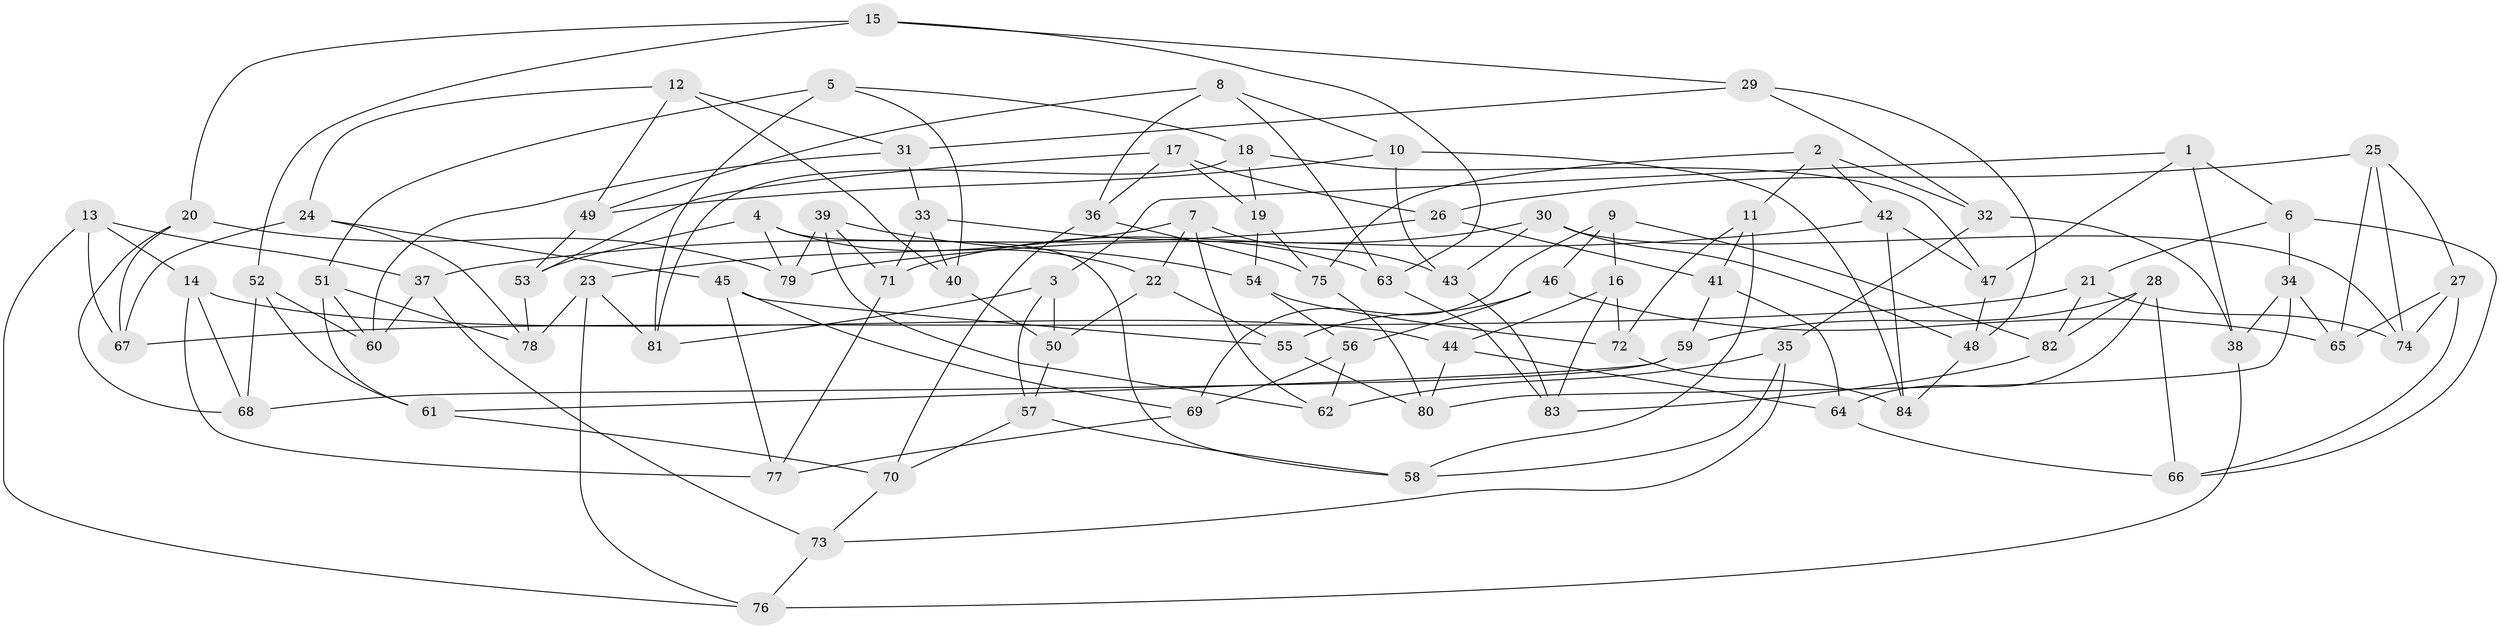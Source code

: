 // Generated by graph-tools (version 1.1) at 2025/50/03/09/25 03:50:45]
// undirected, 84 vertices, 168 edges
graph export_dot {
graph [start="1"]
  node [color=gray90,style=filled];
  1;
  2;
  3;
  4;
  5;
  6;
  7;
  8;
  9;
  10;
  11;
  12;
  13;
  14;
  15;
  16;
  17;
  18;
  19;
  20;
  21;
  22;
  23;
  24;
  25;
  26;
  27;
  28;
  29;
  30;
  31;
  32;
  33;
  34;
  35;
  36;
  37;
  38;
  39;
  40;
  41;
  42;
  43;
  44;
  45;
  46;
  47;
  48;
  49;
  50;
  51;
  52;
  53;
  54;
  55;
  56;
  57;
  58;
  59;
  60;
  61;
  62;
  63;
  64;
  65;
  66;
  67;
  68;
  69;
  70;
  71;
  72;
  73;
  74;
  75;
  76;
  77;
  78;
  79;
  80;
  81;
  82;
  83;
  84;
  1 -- 6;
  1 -- 38;
  1 -- 3;
  1 -- 47;
  2 -- 32;
  2 -- 75;
  2 -- 42;
  2 -- 11;
  3 -- 81;
  3 -- 57;
  3 -- 50;
  4 -- 22;
  4 -- 79;
  4 -- 58;
  4 -- 53;
  5 -- 40;
  5 -- 51;
  5 -- 18;
  5 -- 81;
  6 -- 66;
  6 -- 21;
  6 -- 34;
  7 -- 43;
  7 -- 62;
  7 -- 23;
  7 -- 22;
  8 -- 36;
  8 -- 63;
  8 -- 49;
  8 -- 10;
  9 -- 69;
  9 -- 46;
  9 -- 16;
  9 -- 82;
  10 -- 43;
  10 -- 49;
  10 -- 84;
  11 -- 72;
  11 -- 41;
  11 -- 58;
  12 -- 49;
  12 -- 31;
  12 -- 24;
  12 -- 40;
  13 -- 67;
  13 -- 14;
  13 -- 76;
  13 -- 37;
  14 -- 44;
  14 -- 77;
  14 -- 68;
  15 -- 52;
  15 -- 20;
  15 -- 63;
  15 -- 29;
  16 -- 83;
  16 -- 44;
  16 -- 72;
  17 -- 19;
  17 -- 36;
  17 -- 26;
  17 -- 53;
  18 -- 81;
  18 -- 47;
  18 -- 19;
  19 -- 75;
  19 -- 54;
  20 -- 68;
  20 -- 67;
  20 -- 79;
  21 -- 82;
  21 -- 67;
  21 -- 74;
  22 -- 55;
  22 -- 50;
  23 -- 81;
  23 -- 78;
  23 -- 76;
  24 -- 67;
  24 -- 78;
  24 -- 45;
  25 -- 26;
  25 -- 27;
  25 -- 74;
  25 -- 65;
  26 -- 41;
  26 -- 37;
  27 -- 66;
  27 -- 65;
  27 -- 74;
  28 -- 64;
  28 -- 82;
  28 -- 59;
  28 -- 66;
  29 -- 48;
  29 -- 32;
  29 -- 31;
  30 -- 71;
  30 -- 74;
  30 -- 48;
  30 -- 43;
  31 -- 60;
  31 -- 33;
  32 -- 35;
  32 -- 38;
  33 -- 71;
  33 -- 40;
  33 -- 63;
  34 -- 65;
  34 -- 38;
  34 -- 80;
  35 -- 58;
  35 -- 73;
  35 -- 62;
  36 -- 70;
  36 -- 75;
  37 -- 73;
  37 -- 60;
  38 -- 76;
  39 -- 54;
  39 -- 62;
  39 -- 79;
  39 -- 71;
  40 -- 50;
  41 -- 59;
  41 -- 64;
  42 -- 79;
  42 -- 84;
  42 -- 47;
  43 -- 83;
  44 -- 80;
  44 -- 64;
  45 -- 77;
  45 -- 55;
  45 -- 69;
  46 -- 65;
  46 -- 55;
  46 -- 56;
  47 -- 48;
  48 -- 84;
  49 -- 53;
  50 -- 57;
  51 -- 60;
  51 -- 61;
  51 -- 78;
  52 -- 61;
  52 -- 60;
  52 -- 68;
  53 -- 78;
  54 -- 72;
  54 -- 56;
  55 -- 80;
  56 -- 62;
  56 -- 69;
  57 -- 58;
  57 -- 70;
  59 -- 61;
  59 -- 68;
  61 -- 70;
  63 -- 83;
  64 -- 66;
  69 -- 77;
  70 -- 73;
  71 -- 77;
  72 -- 84;
  73 -- 76;
  75 -- 80;
  82 -- 83;
}
